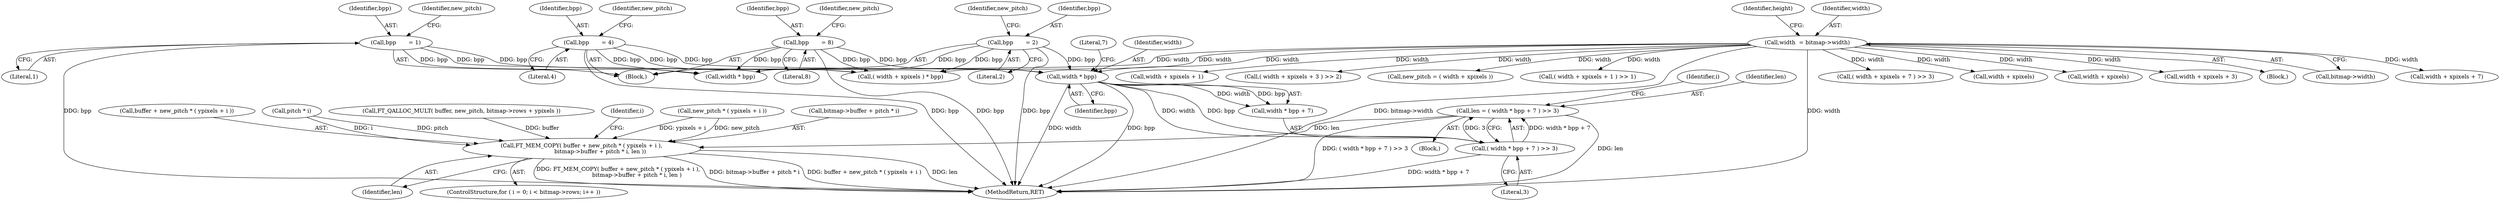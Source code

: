 digraph "0_savannah_b3500af717010137046ec4076d1e1c0641e33727_2@integer" {
"1000338" [label="(Call,len = ( width * bpp + 7 ) >> 3)"];
"1000340" [label="(Call,( width * bpp + 7 ) >> 3)"];
"1000342" [label="(Call,width * bpp)"];
"1000123" [label="(Call,width  = bitmap->width)"];
"1000166" [label="(Call,bpp       = 2)"];
"1000180" [label="(Call,bpp       = 4)"];
"1000152" [label="(Call,bpp       = 1)"];
"1000196" [label="(Call,bpp       = 8)"];
"1000358" [label="(Call,FT_MEM_COPY( buffer + new_pitch * ( ypixels + i ),\n                     bitmap->buffer + pitch * i, len ))"];
"1000346" [label="(Literal,3)"];
"1000197" [label="(Identifier,bpp)"];
"1000381" [label="(Call,width * bpp)"];
"1000343" [label="(Identifier,width)"];
"1000345" [label="(Literal,7)"];
"1000357" [label="(Identifier,i)"];
"1000373" [label="(Identifier,len)"];
"1000227" [label="(Call,( width + xpixels ) * bpp)"];
"1000170" [label="(Identifier,new_pitch)"];
"1000200" [label="(Identifier,new_pitch)"];
"1000180" [label="(Call,bpp       = 4)"];
"1000437" [label="(MethodReturn,RET)"];
"1000166" [label="(Call,bpp       = 2)"];
"1000152" [label="(Call,bpp       = 1)"];
"1000111" [label="(Block,)"];
"1000347" [label="(ControlStructure,for ( i = 0; i < bitmap->rows; i++ ))"];
"1000125" [label="(Call,bitmap->width)"];
"1000336" [label="(Block,)"];
"1000158" [label="(Call,width + xpixels + 7)"];
"1000361" [label="(Call,new_pitch * ( ypixels + i ))"];
"1000198" [label="(Literal,8)"];
"1000344" [label="(Identifier,bpp)"];
"1000338" [label="(Call,len = ( width * bpp + 7 ) >> 3)"];
"1000154" [label="(Literal,1)"];
"1000186" [label="(Call,width + xpixels + 1)"];
"1000342" [label="(Call,width * bpp)"];
"1000181" [label="(Identifier,bpp)"];
"1000366" [label="(Call,bitmap->buffer + pitch * i)"];
"1000171" [label="(Call,( width + xpixels + 3 ) >> 2)"];
"1000150" [label="(Block,)"];
"1000199" [label="(Call,new_pitch = ( width + xpixels ))"];
"1000339" [label="(Identifier,len)"];
"1000358" [label="(Call,FT_MEM_COPY( buffer + new_pitch * ( ypixels + i ),\n                     bitmap->buffer + pitch * i, len ))"];
"1000129" [label="(Identifier,height)"];
"1000167" [label="(Identifier,bpp)"];
"1000153" [label="(Identifier,bpp)"];
"1000340" [label="(Call,( width * bpp + 7 ) >> 3)"];
"1000185" [label="(Call,( width + xpixels + 1 ) >> 1)"];
"1000341" [label="(Call,width * bpp + 7)"];
"1000123" [label="(Call,width  = bitmap->width)"];
"1000359" [label="(Call,buffer + new_pitch * ( ypixels + i ))"];
"1000370" [label="(Call,pitch * i)"];
"1000157" [label="(Call,( width + xpixels + 7 ) >> 3)"];
"1000201" [label="(Call,width + xpixels)"];
"1000228" [label="(Call,width + xpixels)"];
"1000156" [label="(Identifier,new_pitch)"];
"1000196" [label="(Call,bpp       = 8)"];
"1000184" [label="(Identifier,new_pitch)"];
"1000320" [label="(Call,FT_QALLOC_MULT( buffer, new_pitch, bitmap->rows + ypixels ))"];
"1000168" [label="(Literal,2)"];
"1000124" [label="(Identifier,width)"];
"1000182" [label="(Literal,4)"];
"1000172" [label="(Call,width + xpixels + 3)"];
"1000349" [label="(Identifier,i)"];
"1000338" -> "1000336"  [label="AST: "];
"1000338" -> "1000340"  [label="CFG: "];
"1000339" -> "1000338"  [label="AST: "];
"1000340" -> "1000338"  [label="AST: "];
"1000349" -> "1000338"  [label="CFG: "];
"1000338" -> "1000437"  [label="DDG: len"];
"1000338" -> "1000437"  [label="DDG: ( width * bpp + 7 ) >> 3"];
"1000340" -> "1000338"  [label="DDG: width * bpp + 7"];
"1000340" -> "1000338"  [label="DDG: 3"];
"1000338" -> "1000358"  [label="DDG: len"];
"1000340" -> "1000346"  [label="CFG: "];
"1000341" -> "1000340"  [label="AST: "];
"1000346" -> "1000340"  [label="AST: "];
"1000340" -> "1000437"  [label="DDG: width * bpp + 7"];
"1000342" -> "1000340"  [label="DDG: width"];
"1000342" -> "1000340"  [label="DDG: bpp"];
"1000342" -> "1000341"  [label="AST: "];
"1000342" -> "1000344"  [label="CFG: "];
"1000343" -> "1000342"  [label="AST: "];
"1000344" -> "1000342"  [label="AST: "];
"1000345" -> "1000342"  [label="CFG: "];
"1000342" -> "1000437"  [label="DDG: bpp"];
"1000342" -> "1000437"  [label="DDG: width"];
"1000342" -> "1000341"  [label="DDG: width"];
"1000342" -> "1000341"  [label="DDG: bpp"];
"1000123" -> "1000342"  [label="DDG: width"];
"1000166" -> "1000342"  [label="DDG: bpp"];
"1000180" -> "1000342"  [label="DDG: bpp"];
"1000152" -> "1000342"  [label="DDG: bpp"];
"1000196" -> "1000342"  [label="DDG: bpp"];
"1000123" -> "1000111"  [label="AST: "];
"1000123" -> "1000125"  [label="CFG: "];
"1000124" -> "1000123"  [label="AST: "];
"1000125" -> "1000123"  [label="AST: "];
"1000129" -> "1000123"  [label="CFG: "];
"1000123" -> "1000437"  [label="DDG: bitmap->width"];
"1000123" -> "1000437"  [label="DDG: width"];
"1000123" -> "1000157"  [label="DDG: width"];
"1000123" -> "1000158"  [label="DDG: width"];
"1000123" -> "1000171"  [label="DDG: width"];
"1000123" -> "1000172"  [label="DDG: width"];
"1000123" -> "1000185"  [label="DDG: width"];
"1000123" -> "1000186"  [label="DDG: width"];
"1000123" -> "1000199"  [label="DDG: width"];
"1000123" -> "1000201"  [label="DDG: width"];
"1000123" -> "1000227"  [label="DDG: width"];
"1000123" -> "1000228"  [label="DDG: width"];
"1000123" -> "1000381"  [label="DDG: width"];
"1000166" -> "1000150"  [label="AST: "];
"1000166" -> "1000168"  [label="CFG: "];
"1000167" -> "1000166"  [label="AST: "];
"1000168" -> "1000166"  [label="AST: "];
"1000170" -> "1000166"  [label="CFG: "];
"1000166" -> "1000437"  [label="DDG: bpp"];
"1000166" -> "1000227"  [label="DDG: bpp"];
"1000166" -> "1000381"  [label="DDG: bpp"];
"1000180" -> "1000150"  [label="AST: "];
"1000180" -> "1000182"  [label="CFG: "];
"1000181" -> "1000180"  [label="AST: "];
"1000182" -> "1000180"  [label="AST: "];
"1000184" -> "1000180"  [label="CFG: "];
"1000180" -> "1000437"  [label="DDG: bpp"];
"1000180" -> "1000227"  [label="DDG: bpp"];
"1000180" -> "1000381"  [label="DDG: bpp"];
"1000152" -> "1000150"  [label="AST: "];
"1000152" -> "1000154"  [label="CFG: "];
"1000153" -> "1000152"  [label="AST: "];
"1000154" -> "1000152"  [label="AST: "];
"1000156" -> "1000152"  [label="CFG: "];
"1000152" -> "1000437"  [label="DDG: bpp"];
"1000152" -> "1000227"  [label="DDG: bpp"];
"1000152" -> "1000381"  [label="DDG: bpp"];
"1000196" -> "1000150"  [label="AST: "];
"1000196" -> "1000198"  [label="CFG: "];
"1000197" -> "1000196"  [label="AST: "];
"1000198" -> "1000196"  [label="AST: "];
"1000200" -> "1000196"  [label="CFG: "];
"1000196" -> "1000437"  [label="DDG: bpp"];
"1000196" -> "1000227"  [label="DDG: bpp"];
"1000196" -> "1000381"  [label="DDG: bpp"];
"1000358" -> "1000347"  [label="AST: "];
"1000358" -> "1000373"  [label="CFG: "];
"1000359" -> "1000358"  [label="AST: "];
"1000366" -> "1000358"  [label="AST: "];
"1000373" -> "1000358"  [label="AST: "];
"1000357" -> "1000358"  [label="CFG: "];
"1000358" -> "1000437"  [label="DDG: len"];
"1000358" -> "1000437"  [label="DDG: FT_MEM_COPY( buffer + new_pitch * ( ypixels + i ),\n                     bitmap->buffer + pitch * i, len )"];
"1000358" -> "1000437"  [label="DDG: bitmap->buffer + pitch * i"];
"1000358" -> "1000437"  [label="DDG: buffer + new_pitch * ( ypixels + i )"];
"1000320" -> "1000358"  [label="DDG: buffer"];
"1000361" -> "1000358"  [label="DDG: new_pitch"];
"1000361" -> "1000358"  [label="DDG: ypixels + i"];
"1000370" -> "1000358"  [label="DDG: pitch"];
"1000370" -> "1000358"  [label="DDG: i"];
}
